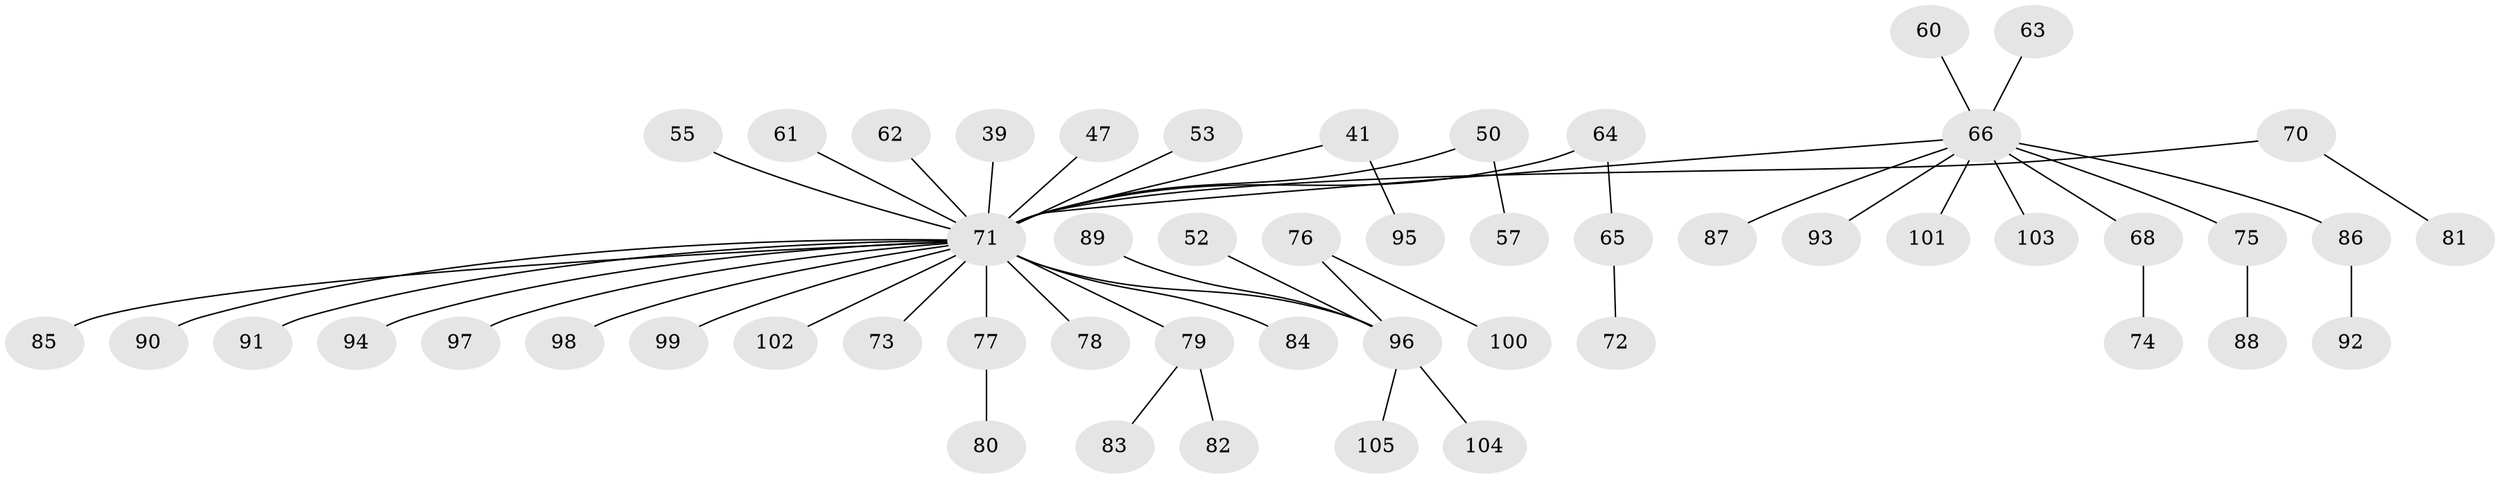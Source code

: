 // original degree distribution, {7: 0.01904761904761905, 8: 0.009523809523809525, 1: 0.4857142857142857, 2: 0.29523809523809524, 5: 0.02857142857142857, 3: 0.11428571428571428, 4: 0.0380952380952381, 6: 0.009523809523809525}
// Generated by graph-tools (version 1.1) at 2025/53/03/09/25 04:53:44]
// undirected, 52 vertices, 51 edges
graph export_dot {
graph [start="1"]
  node [color=gray90,style=filled];
  39;
  41;
  47;
  50;
  52;
  53;
  55;
  57;
  60;
  61;
  62;
  63;
  64;
  65;
  66 [super="+36+37+43+40+56+44+45+46+48+51"];
  68;
  70;
  71 [super="+69+67+25+30"];
  72;
  73;
  74;
  75;
  76;
  77;
  78;
  79 [super="+21"];
  80;
  81;
  82;
  83;
  84;
  85;
  86;
  87;
  88;
  89;
  90;
  91;
  92;
  93;
  94;
  95;
  96 [super="+27+33+58"];
  97;
  98;
  99;
  100;
  101;
  102;
  103;
  104;
  105;
  39 -- 71;
  41 -- 95;
  41 -- 71;
  47 -- 71;
  50 -- 57;
  50 -- 71;
  52 -- 96;
  53 -- 71;
  55 -- 71;
  60 -- 66;
  61 -- 71;
  62 -- 71;
  63 -- 66;
  64 -- 65;
  64 -- 71;
  65 -- 72;
  66 -- 87;
  66 -- 103;
  66 -- 68;
  66 -- 75;
  66 -- 101;
  66 -- 86;
  66 -- 93;
  66 -- 71;
  68 -- 74;
  70 -- 81;
  70 -- 71;
  71 -- 97;
  71 -- 98;
  71 -- 73;
  71 -- 77;
  71 -- 78;
  71 -- 79;
  71 -- 84;
  71 -- 85;
  71 -- 90;
  71 -- 91;
  71 -- 94;
  71 -- 96;
  71 -- 99;
  71 -- 102;
  75 -- 88;
  76 -- 100;
  76 -- 96;
  77 -- 80;
  79 -- 82;
  79 -- 83;
  86 -- 92;
  89 -- 96;
  96 -- 105;
  96 -- 104;
}
